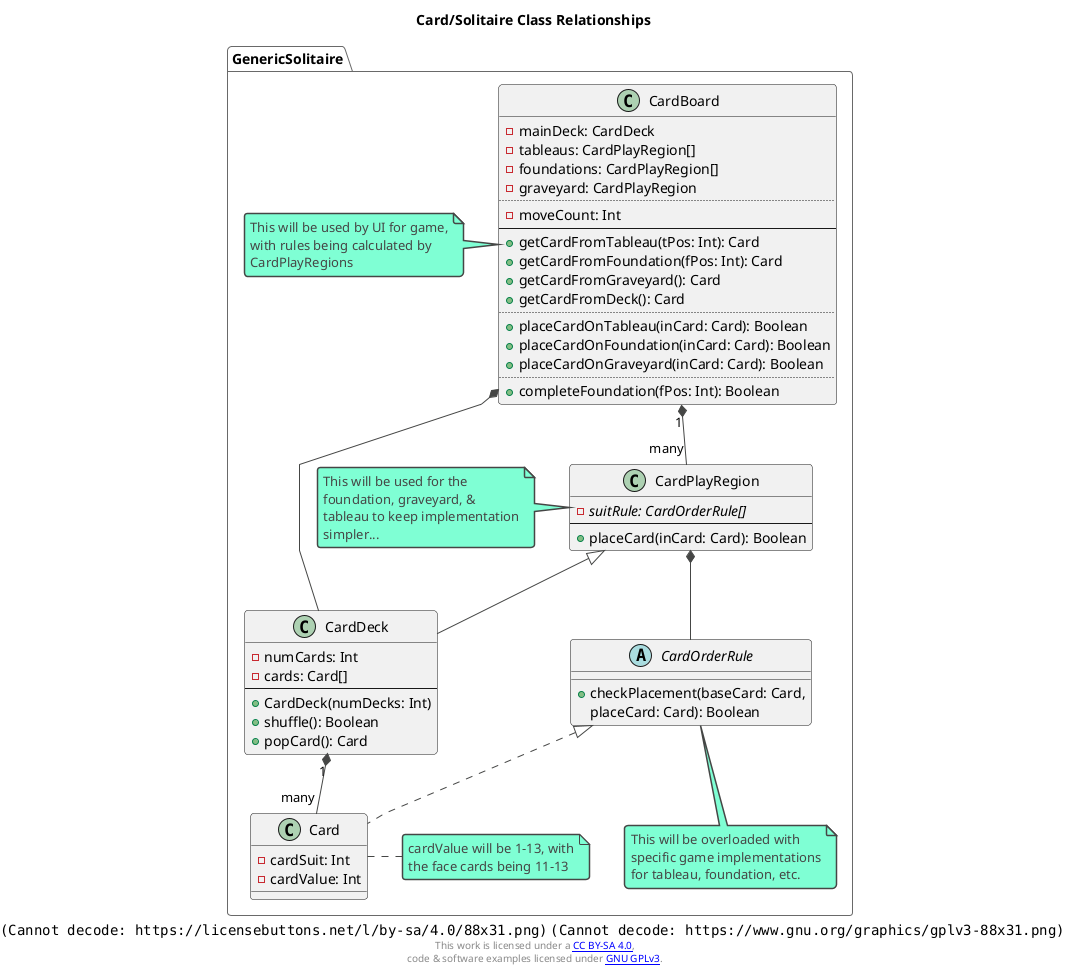 @startuml PatientScanlines_Solitaire_ClassDiagram
title Card/Solitaire Class Relationships

!theme vibrant
skinparam linetype polyline

' this is the footer containing license information, should only need to be included one but may have to re-paste on multi-page documents
center footer [[https://creativecommons.org/licenses/by-sa/4.0/ <img:https://licensebuttons.net/l/by-sa/4.0/88x31.png>]] [[https://www.gnu.org/licenses/gpl-3.0.en.html <img:https://www.gnu.org/graphics/gplv3-88x31.png>]] \n This work is licensed under a [[https://creativecommons.org/licenses/by-sa/4.0/ CC BY-SA 4.0]],\n code & software examples licensed under [[https://www.gnu.org/licenses/gpl-3.0.en.html GNU GPLv3]].

package GenericSolitaire{

    class Card {
        -cardSuit: Int
        -cardValue: Int
    }

    note right of Card
        cardValue will be 1-13, with
        the face cards being 11-13
    end note

    class CardDeck {
        -numCards: Int
        -cards: Card[]
        ---
        +CardDeck(numDecks: Int)
        +shuffle(): Boolean
        +popCard(): Card
    }

    abstract class CardOrderRule {
        +checkPlacement(baseCard: Card,
        placeCard: Card): Boolean
    }

    note bottom of CardOrderRule
        This will be overloaded with
        specific game implementations
        for tableau, foundation, etc.
    end note

    class CardPlayRegion {
        -suitRule: {abstract} CardOrderRule[]
        ---
        +placeCard(inCard: Card): Boolean
    }

    note left of CardPlayRegion
        This will be used for the
        foundation, graveyard, &
        tableau to keep implementation
        simpler...
    end note

    class CardBoard {
        -mainDeck: CardDeck
        -tableaus: CardPlayRegion[]
        -foundations: CardPlayRegion[]
        -graveyard: CardPlayRegion
        ....
        -moveCount: Int
        ---
        +getCardFromTableau(tPos: Int): Card
        +getCardFromFoundation(fPos: Int): Card
        +getCardFromGraveyard(): Card
        +getCardFromDeck(): Card
        ....
        +placeCardOnTableau(inCard: Card): Boolean
        +placeCardOnFoundation(inCard: Card): Boolean
        +placeCardOnGraveyard(inCard: Card): Boolean
        ....
        +completeFoundation(fPos: Int): Boolean
    }

    note left of CardBoard
        This will be used by UI for game,
        with rules being calculated by
        CardPlayRegions
    end note

    CardOrderRule <|.. Card
    CardDeck "1" *-- "many" Card
    CardPlayRegion <|-- CardDeck
    CardPlayRegion *-- CardOrderRule

    CardBoard "1" *-- "many" CardPlayRegion
    CardBoard *-- CardDeck
}

@enduml